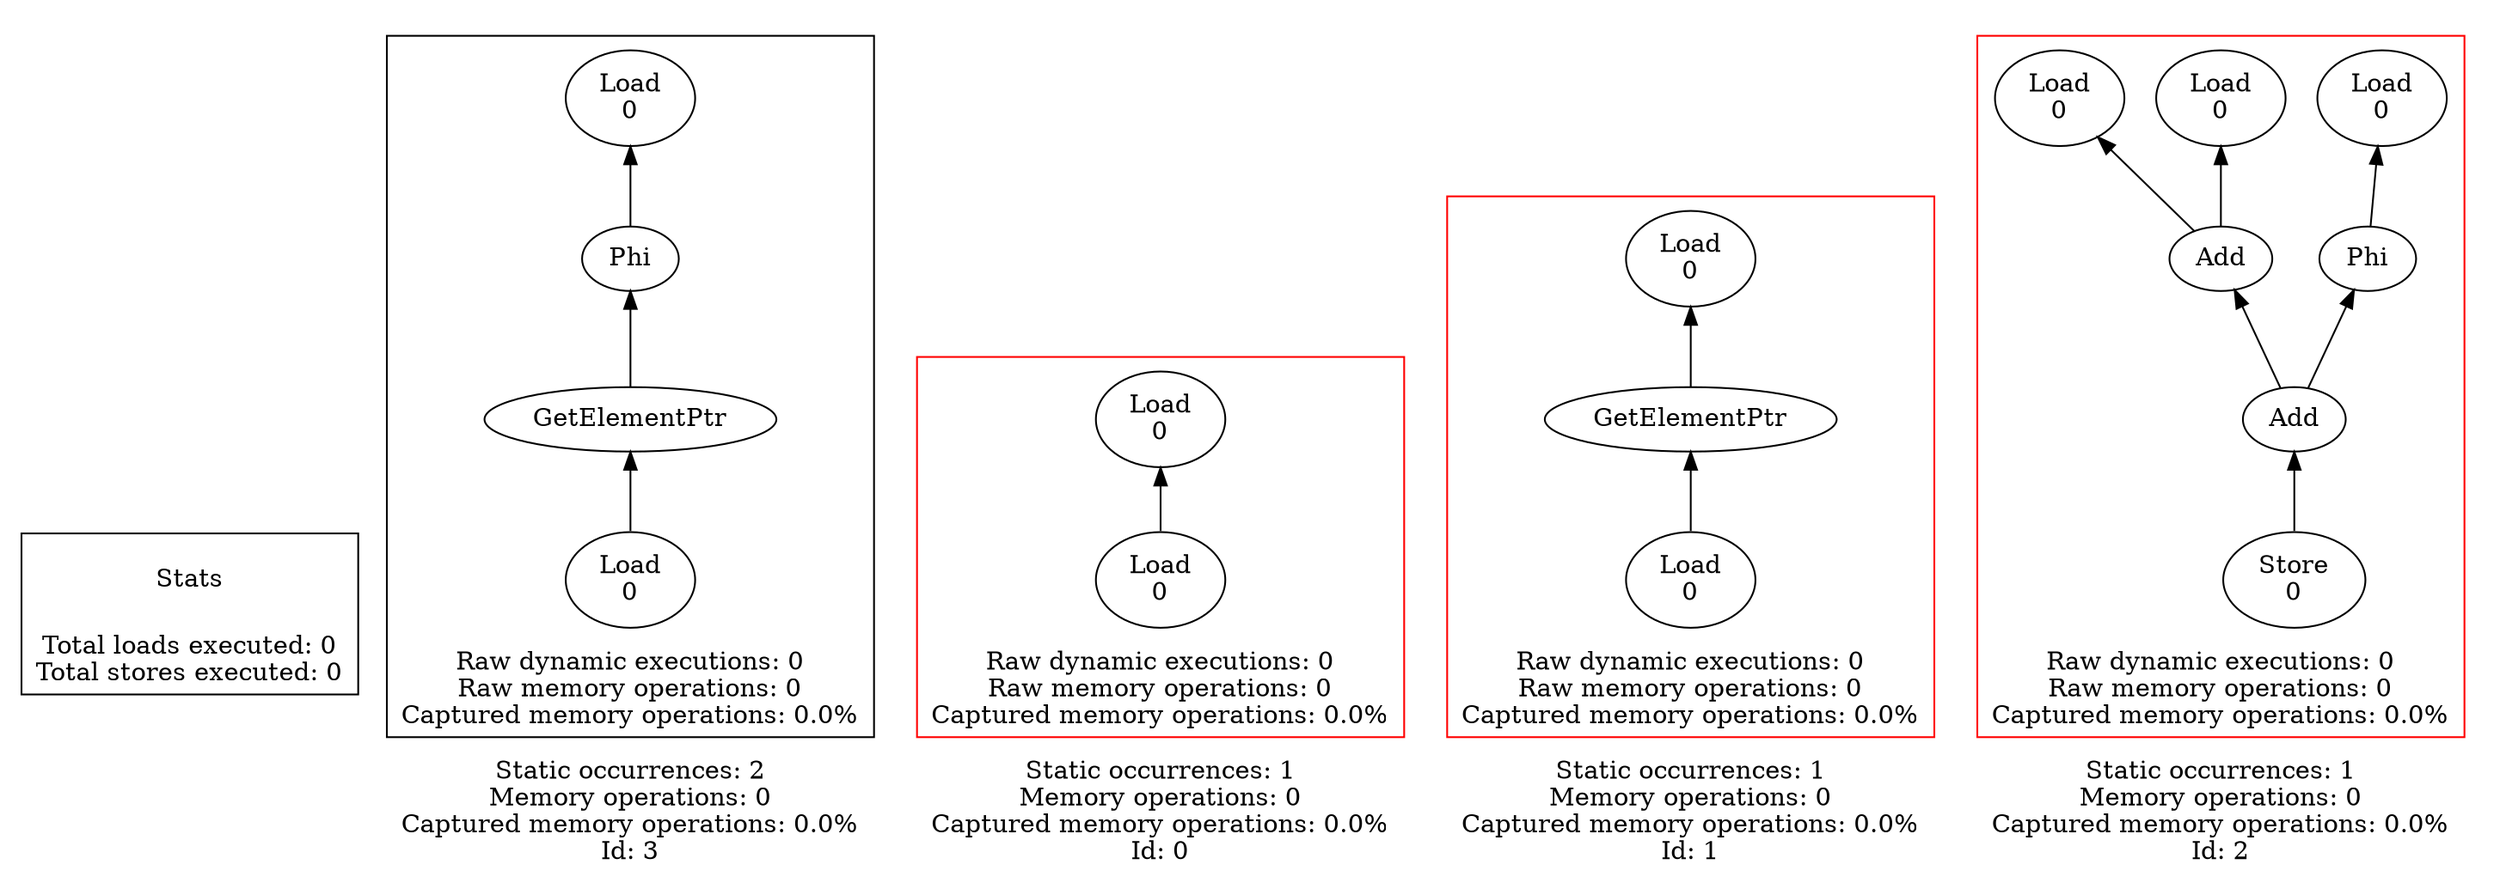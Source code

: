 strict digraph {
rankdir=BT
subgraph {
Stats [shape=plaintext]
cluster=true
label="Total loads executed: 0\nTotal stores executed: 0"
}
subgraph {
subgraph {
"3_0_6" [label="GetElementPtr"]
"3_0_5" [label="Phi"]
"3_0_6" -> "3_0_5"
"3_0_15" [label="Load\n0"]
"3_0_5" -> "3_0_15"
{
rank=min
"3_0_7" [label="Load\n0"]
}
"3_0_7" -> "3_0_6"
cluster=true
label="Raw dynamic executions: 0\nRaw memory operations: 0\nCaptured memory operations: 0.0%"
}
cluster=true
penwidth=0
label="Static occurrences: 2\nMemory operations: 0\nCaptured memory operations: 0.0%\nId: 3"
}
subgraph {
subgraph {
{
rank=min
"0_0_8" [label="Load\n0"]
}
"0_0_7" [label="Load\n0"]
"0_0_8" -> "0_0_7"
cluster=true
label="Raw dynamic executions: 0\nRaw memory operations: 0\nCaptured memory operations: 0.0%"
color=red
}
cluster=true
penwidth=0
label="Static occurrences: 1\nMemory operations: 0\nCaptured memory operations: 0.0%\nId: 0"
}
subgraph {
subgraph {
"1_0_9" [label="GetElementPtr"]
"1_0_7" [label="Load\n0"]
"1_0_9" -> "1_0_7"
{
rank=min
"1_0_10" [label="Load\n0"]
}
"1_0_10" -> "1_0_9"
cluster=true
label="Raw dynamic executions: 0\nRaw memory operations: 0\nCaptured memory operations: 0.0%"
color=red
}
cluster=true
penwidth=0
label="Static occurrences: 1\nMemory operations: 0\nCaptured memory operations: 0.0%\nId: 1"
}
subgraph {
subgraph {
{
rank=min
"2_0_13" [label="Store\n0"]
}
"2_0_12" [label="Add"]
"2_0_13" -> "2_0_12"
"2_0_11" [label="Add"]
"2_0_8" [label="Load\n0"]
"2_0_11" -> "2_0_8"
"2_0_10" [label="Load\n0"]
"2_0_11" -> "2_0_10"
"2_0_4" [label="Phi"]
"2_0_2" [label="Load\n0"]
"2_0_4" -> "2_0_2"
"2_0_12" -> "2_0_11"
"2_0_12" -> "2_0_4"
cluster=true
label="Raw dynamic executions: 0\nRaw memory operations: 0\nCaptured memory operations: 0.0%"
color=red
}
cluster=true
penwidth=0
label="Static occurrences: 1\nMemory operations: 0\nCaptured memory operations: 0.0%\nId: 2"
}
}
